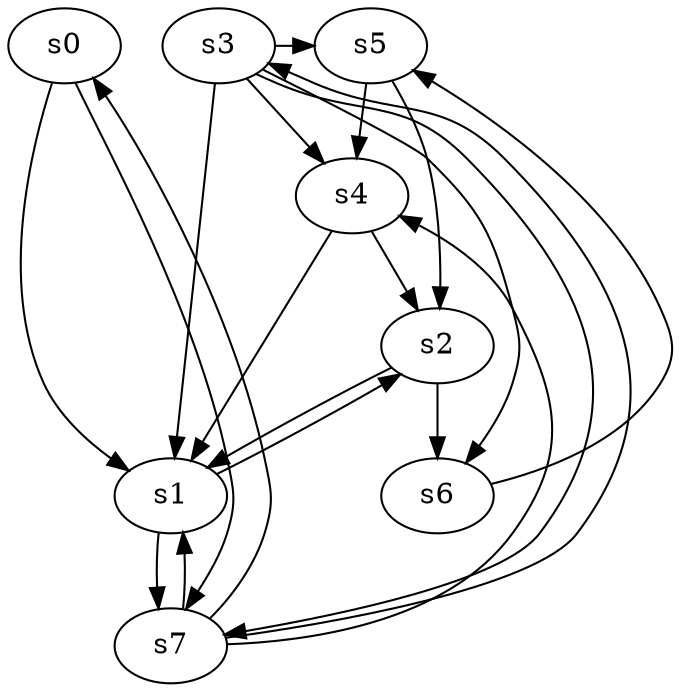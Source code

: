 digraph game_0773_complex_8 {
    s0 [name="s0", player=0];
    s1 [name="s1", player=0];
    s2 [name="s2", player=1];
    s3 [name="s3", player=0];
    s4 [name="s4", player=0];
    s5 [name="s5", player=1];
    s6 [name="s6", player=0];
    s7 [name="s7", player=0];

    s0 -> s1 [constraint="time % 4 == 1 && time % 4 == 3"];
    s0 -> s7 [constraint="time == 3 || time == 11 || time == 19 || time == 22 || time == 23"];
    s1 -> s2 [constraint="time % 3 == 0 && time % 5 == 1"];
    s1 -> s7;
    s2 -> s1;
    s2 -> s6;
    s3 -> s1 [constraint="time % 3 == 1 && time % 4 == 0"];
    s3 -> s4 [constraint="time % 3 == 1 && time % 3 == 0"];
    s3 -> s5 [constraint="time % 6 == 1"];
    s3 -> s6 [constraint="!(time % 5 == 2)"];
    s3 -> s7 [constraint="time % 2 == 1 || time % 4 == 1"];
    s4 -> s1 [constraint="time % 8 == 7"];
    s4 -> s2;
    s5 -> s2;
    s5 -> s4;
    s6 -> s5 [constraint="time % 2 == 0 && time % 3 == 0"];
    s7 -> s0 [constraint="time % 5 == 2"];
    s7 -> s1 [constraint="!(time % 2 == 0)"];
    s7 -> s3 [constraint="time == 4 || time == 5 || time == 6 || time == 7 || time == 14"];
    s7 -> s4 [constraint="time % 4 == 3 || time % 3 == 2"];
}
